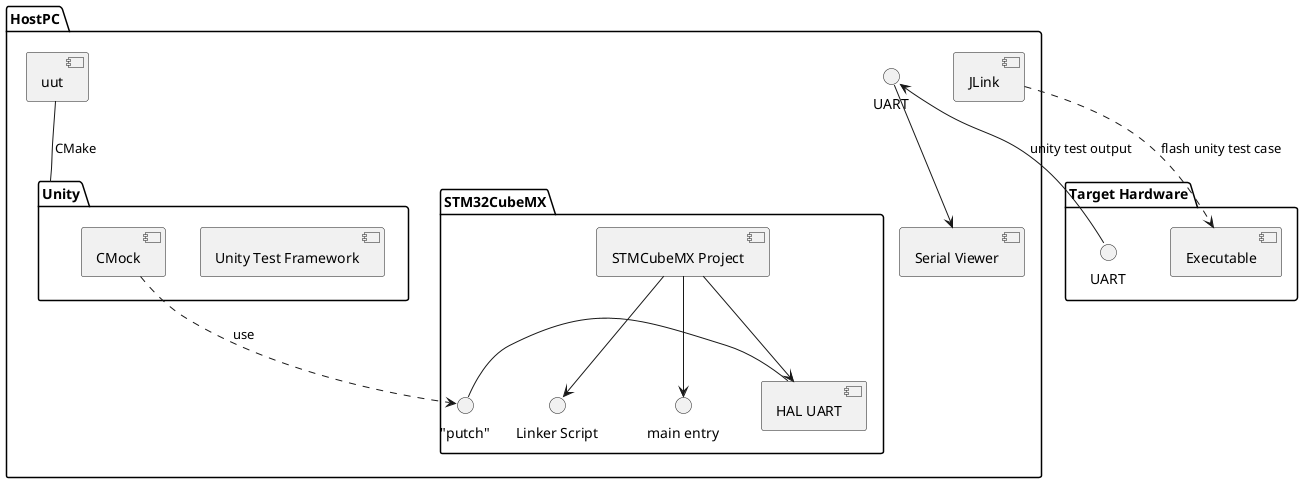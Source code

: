 
```plantuml
@startuml Components
package "HostPC" {
   component "JLink" as host_jlink
   component "Serial Viewer" as host_uart_viewer
   interface "UART" as host_uart
   component "uut" as unit_under_test

   package "STM32CubeMX" {
      component "STMCubeMX Project" as cube_project
      interface "Linker Script" as cube_LS
      interface "main entry" as cube_main
      component "HAL UART" as cube_component_uart
      interface ""putch"" as cube_component_uart_tx_byte


      [cube_project] --> cube_main
      [cube_project] --> cube_LS
      [cube_project] --> cube_component_uart
      [cube_component_uart] - cube_component_uart_tx_byte
   }
   package "Unity" {
      component "Unity Test Framework" as unity_framework
      component "CMock" as unity_cmock
   }
   [unity_cmock] ..> cube_component_uart_tx_byte : use
   [unit_under_test] -- Unity : CMake
}

package "Target Hardware" {
   component "Executable" as target_elf
   interface "UART" as target_uart
}
host_uart <-- target_uart : unity test output
host_uart --> [host_uart_viewer]
[host_jlink] ..> [target_elf] : flash unity test case
@enduml
```